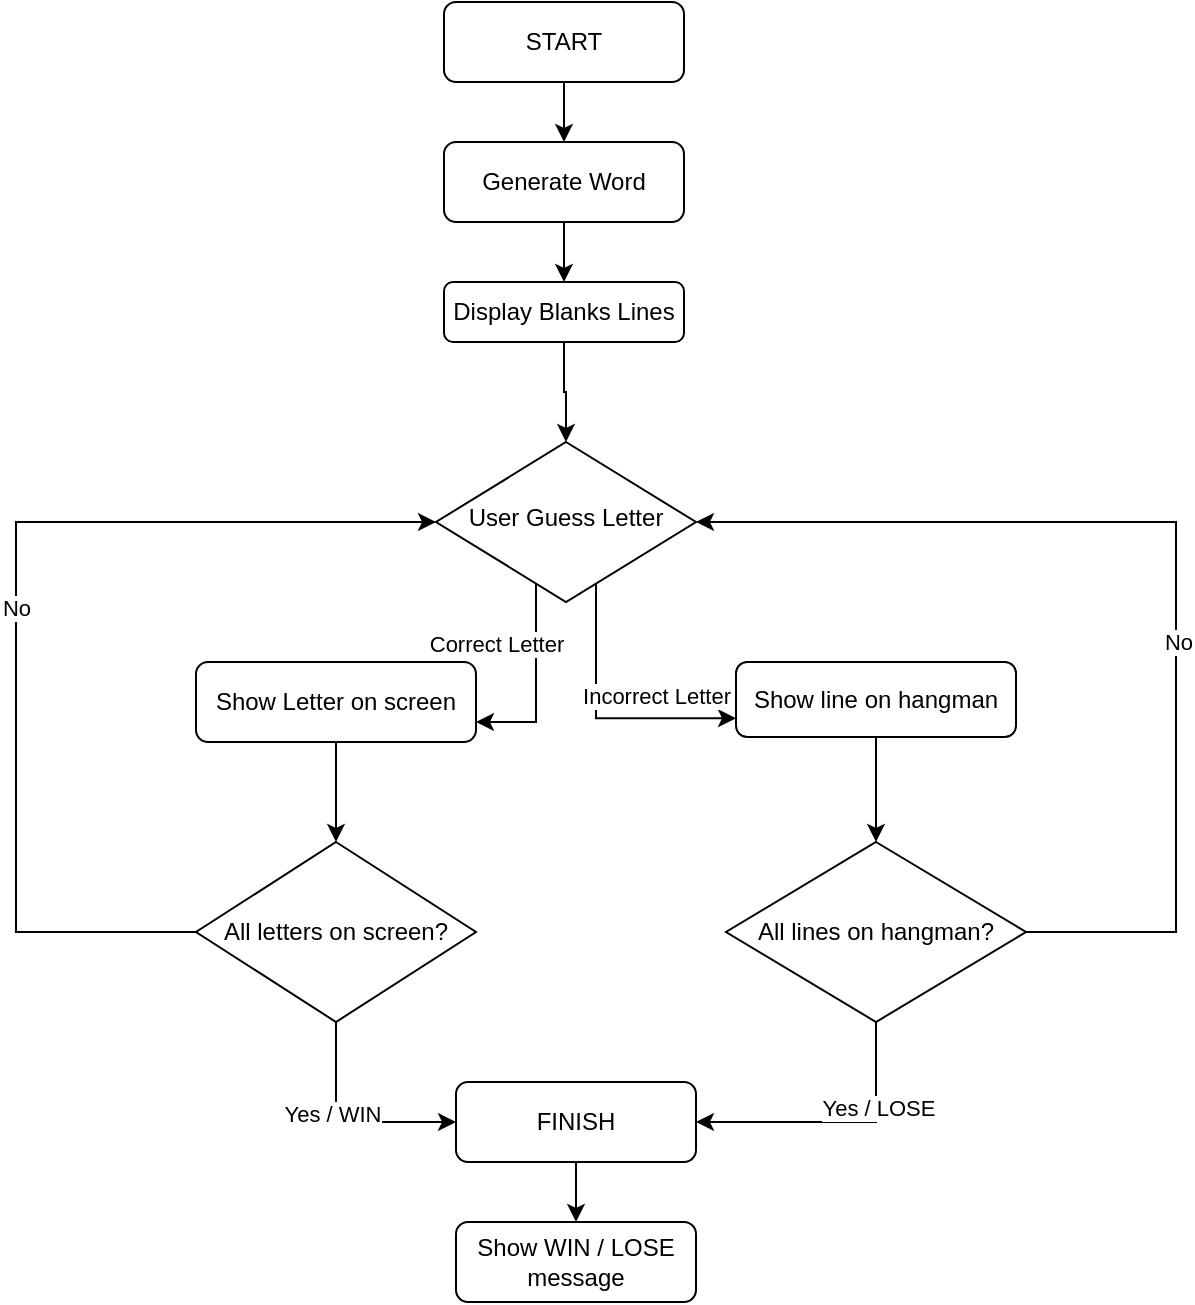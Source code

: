 <mxfile version="21.5.0" type="github">
  <diagram id="C5RBs43oDa-KdzZeNtuy" name="Page-1">
    <mxGraphModel dx="1140" dy="642" grid="1" gridSize="10" guides="1" tooltips="1" connect="1" arrows="1" fold="1" page="1" pageScale="1" pageWidth="827" pageHeight="1169" math="0" shadow="0">
      <root>
        <mxCell id="WIyWlLk6GJQsqaUBKTNV-0" />
        <mxCell id="WIyWlLk6GJQsqaUBKTNV-1" parent="WIyWlLk6GJQsqaUBKTNV-0" />
        <mxCell id="fR88isK8S-rahRLVel5g-33" style="edgeStyle=orthogonalEdgeStyle;rounded=0;orthogonalLoop=1;jettySize=auto;html=1;entryX=0.5;entryY=0;entryDx=0;entryDy=0;" edge="1" parent="WIyWlLk6GJQsqaUBKTNV-1" source="WIyWlLk6GJQsqaUBKTNV-3" target="fR88isK8S-rahRLVel5g-27">
          <mxGeometry relative="1" as="geometry" />
        </mxCell>
        <mxCell id="WIyWlLk6GJQsqaUBKTNV-3" value="START" style="rounded=1;whiteSpace=wrap;html=1;fontSize=12;glass=0;strokeWidth=1;shadow=0;" parent="WIyWlLk6GJQsqaUBKTNV-1" vertex="1">
          <mxGeometry x="354" y="20" width="120" height="40" as="geometry" />
        </mxCell>
        <mxCell id="fR88isK8S-rahRLVel5g-49" style="edgeStyle=orthogonalEdgeStyle;rounded=0;orthogonalLoop=1;jettySize=auto;html=1;entryX=1;entryY=0.75;entryDx=0;entryDy=0;" edge="1" parent="WIyWlLk6GJQsqaUBKTNV-1" source="WIyWlLk6GJQsqaUBKTNV-6" target="fR88isK8S-rahRLVel5g-6">
          <mxGeometry relative="1" as="geometry">
            <Array as="points">
              <mxPoint x="400" y="380" />
            </Array>
          </mxGeometry>
        </mxCell>
        <mxCell id="fR88isK8S-rahRLVel5g-52" value="Correct Letter" style="edgeLabel;html=1;align=center;verticalAlign=middle;resizable=0;points=[];" vertex="1" connectable="0" parent="fR88isK8S-rahRLVel5g-49">
          <mxGeometry x="-0.384" y="-1" relative="1" as="geometry">
            <mxPoint x="-19" y="-1" as="offset" />
          </mxGeometry>
        </mxCell>
        <mxCell id="fR88isK8S-rahRLVel5g-51" style="edgeStyle=orthogonalEdgeStyle;rounded=0;orthogonalLoop=1;jettySize=auto;html=1;entryX=0;entryY=0.75;entryDx=0;entryDy=0;" edge="1" parent="WIyWlLk6GJQsqaUBKTNV-1" source="WIyWlLk6GJQsqaUBKTNV-6" target="fR88isK8S-rahRLVel5g-10">
          <mxGeometry relative="1" as="geometry">
            <Array as="points">
              <mxPoint x="430" y="378" />
            </Array>
          </mxGeometry>
        </mxCell>
        <mxCell id="fR88isK8S-rahRLVel5g-53" value="Incorrect Letter" style="edgeLabel;html=1;align=center;verticalAlign=middle;resizable=0;points=[];" vertex="1" connectable="0" parent="fR88isK8S-rahRLVel5g-51">
          <mxGeometry x="-0.193" y="2" relative="1" as="geometry">
            <mxPoint x="28" as="offset" />
          </mxGeometry>
        </mxCell>
        <mxCell id="WIyWlLk6GJQsqaUBKTNV-6" value="User Guess Letter" style="rhombus;whiteSpace=wrap;html=1;shadow=0;fontFamily=Helvetica;fontSize=12;align=center;strokeWidth=1;spacing=6;spacingTop=-4;" parent="WIyWlLk6GJQsqaUBKTNV-1" vertex="1">
          <mxGeometry x="350" y="240" width="130" height="80" as="geometry" />
        </mxCell>
        <mxCell id="fR88isK8S-rahRLVel5g-41" style="edgeStyle=orthogonalEdgeStyle;rounded=0;orthogonalLoop=1;jettySize=auto;html=1;" edge="1" parent="WIyWlLk6GJQsqaUBKTNV-1" source="fR88isK8S-rahRLVel5g-10" target="fR88isK8S-rahRLVel5g-20">
          <mxGeometry relative="1" as="geometry" />
        </mxCell>
        <mxCell id="fR88isK8S-rahRLVel5g-10" value="Show line on hangman" style="rounded=1;whiteSpace=wrap;html=1;" vertex="1" parent="WIyWlLk6GJQsqaUBKTNV-1">
          <mxGeometry x="500" y="350" width="140" height="37.5" as="geometry" />
        </mxCell>
        <mxCell id="fR88isK8S-rahRLVel5g-42" style="edgeStyle=orthogonalEdgeStyle;rounded=0;orthogonalLoop=1;jettySize=auto;html=1;entryX=0;entryY=0.5;entryDx=0;entryDy=0;" edge="1" parent="WIyWlLk6GJQsqaUBKTNV-1" source="fR88isK8S-rahRLVel5g-13" target="fR88isK8S-rahRLVel5g-17">
          <mxGeometry relative="1" as="geometry">
            <Array as="points">
              <mxPoint x="300" y="580" />
            </Array>
          </mxGeometry>
        </mxCell>
        <mxCell id="fR88isK8S-rahRLVel5g-43" value="Yes / WIN" style="edgeLabel;html=1;align=center;verticalAlign=middle;resizable=0;points=[];" vertex="1" connectable="0" parent="fR88isK8S-rahRLVel5g-42">
          <mxGeometry x="-0.162" y="-2" relative="1" as="geometry">
            <mxPoint as="offset" />
          </mxGeometry>
        </mxCell>
        <mxCell id="fR88isK8S-rahRLVel5g-46" value="No" style="edgeStyle=orthogonalEdgeStyle;rounded=0;orthogonalLoop=1;jettySize=auto;html=1;entryX=0;entryY=0.5;entryDx=0;entryDy=0;" edge="1" parent="WIyWlLk6GJQsqaUBKTNV-1" source="fR88isK8S-rahRLVel5g-13" target="WIyWlLk6GJQsqaUBKTNV-6">
          <mxGeometry relative="1" as="geometry">
            <Array as="points">
              <mxPoint x="140" y="485" />
              <mxPoint x="140" y="280" />
            </Array>
          </mxGeometry>
        </mxCell>
        <mxCell id="fR88isK8S-rahRLVel5g-13" value="All letters on screen?" style="rhombus;whiteSpace=wrap;html=1;" vertex="1" parent="WIyWlLk6GJQsqaUBKTNV-1">
          <mxGeometry x="230" y="440" width="140" height="90" as="geometry" />
        </mxCell>
        <mxCell id="fR88isK8S-rahRLVel5g-54" style="edgeStyle=orthogonalEdgeStyle;rounded=0;orthogonalLoop=1;jettySize=auto;html=1;entryX=0.5;entryY=0;entryDx=0;entryDy=0;" edge="1" parent="WIyWlLk6GJQsqaUBKTNV-1" source="fR88isK8S-rahRLVel5g-17" target="fR88isK8S-rahRLVel5g-32">
          <mxGeometry relative="1" as="geometry" />
        </mxCell>
        <mxCell id="fR88isK8S-rahRLVel5g-17" value="FINISH" style="rounded=1;whiteSpace=wrap;html=1;" vertex="1" parent="WIyWlLk6GJQsqaUBKTNV-1">
          <mxGeometry x="360" y="560" width="120" height="40" as="geometry" />
        </mxCell>
        <mxCell id="fR88isK8S-rahRLVel5g-44" style="edgeStyle=orthogonalEdgeStyle;rounded=0;orthogonalLoop=1;jettySize=auto;html=1;" edge="1" parent="WIyWlLk6GJQsqaUBKTNV-1" source="fR88isK8S-rahRLVel5g-20">
          <mxGeometry relative="1" as="geometry">
            <mxPoint x="480" y="580" as="targetPoint" />
            <Array as="points">
              <mxPoint x="570" y="580" />
              <mxPoint x="480" y="580" />
            </Array>
          </mxGeometry>
        </mxCell>
        <mxCell id="fR88isK8S-rahRLVel5g-45" value="Yes / LOSE" style="edgeLabel;html=1;align=center;verticalAlign=middle;resizable=0;points=[];" vertex="1" connectable="0" parent="fR88isK8S-rahRLVel5g-44">
          <mxGeometry x="-0.385" y="1" relative="1" as="geometry">
            <mxPoint as="offset" />
          </mxGeometry>
        </mxCell>
        <mxCell id="fR88isK8S-rahRLVel5g-47" style="edgeStyle=orthogonalEdgeStyle;rounded=0;orthogonalLoop=1;jettySize=auto;html=1;entryX=1;entryY=0.5;entryDx=0;entryDy=0;" edge="1" parent="WIyWlLk6GJQsqaUBKTNV-1" source="fR88isK8S-rahRLVel5g-20" target="WIyWlLk6GJQsqaUBKTNV-6">
          <mxGeometry relative="1" as="geometry">
            <Array as="points">
              <mxPoint x="720" y="485" />
              <mxPoint x="720" y="280" />
            </Array>
          </mxGeometry>
        </mxCell>
        <mxCell id="fR88isK8S-rahRLVel5g-48" value="No" style="edgeLabel;html=1;align=center;verticalAlign=middle;resizable=0;points=[];" vertex="1" connectable="0" parent="fR88isK8S-rahRLVel5g-47">
          <mxGeometry x="-0.154" y="-1" relative="1" as="geometry">
            <mxPoint as="offset" />
          </mxGeometry>
        </mxCell>
        <mxCell id="fR88isK8S-rahRLVel5g-20" value="All lines on hangman?" style="rhombus;whiteSpace=wrap;html=1;" vertex="1" parent="WIyWlLk6GJQsqaUBKTNV-1">
          <mxGeometry x="495" y="440" width="150" height="90" as="geometry" />
        </mxCell>
        <mxCell id="fR88isK8S-rahRLVel5g-34" style="edgeStyle=orthogonalEdgeStyle;rounded=0;orthogonalLoop=1;jettySize=auto;html=1;entryX=0.5;entryY=0;entryDx=0;entryDy=0;" edge="1" parent="WIyWlLk6GJQsqaUBKTNV-1" source="fR88isK8S-rahRLVel5g-27" target="fR88isK8S-rahRLVel5g-29">
          <mxGeometry relative="1" as="geometry" />
        </mxCell>
        <mxCell id="fR88isK8S-rahRLVel5g-27" value="Generate Word" style="rounded=1;whiteSpace=wrap;html=1;" vertex="1" parent="WIyWlLk6GJQsqaUBKTNV-1">
          <mxGeometry x="354" y="90" width="120" height="40" as="geometry" />
        </mxCell>
        <mxCell id="fR88isK8S-rahRLVel5g-35" style="edgeStyle=orthogonalEdgeStyle;rounded=0;orthogonalLoop=1;jettySize=auto;html=1;" edge="1" parent="WIyWlLk6GJQsqaUBKTNV-1" source="fR88isK8S-rahRLVel5g-29" target="WIyWlLk6GJQsqaUBKTNV-6">
          <mxGeometry relative="1" as="geometry" />
        </mxCell>
        <mxCell id="fR88isK8S-rahRLVel5g-29" value="Display Blanks Lines" style="rounded=1;whiteSpace=wrap;html=1;" vertex="1" parent="WIyWlLk6GJQsqaUBKTNV-1">
          <mxGeometry x="354" y="160" width="120" height="30" as="geometry" />
        </mxCell>
        <mxCell id="fR88isK8S-rahRLVel5g-40" style="edgeStyle=orthogonalEdgeStyle;rounded=0;orthogonalLoop=1;jettySize=auto;html=1;entryX=0.5;entryY=0;entryDx=0;entryDy=0;" edge="1" parent="WIyWlLk6GJQsqaUBKTNV-1" source="fR88isK8S-rahRLVel5g-6" target="fR88isK8S-rahRLVel5g-13">
          <mxGeometry relative="1" as="geometry" />
        </mxCell>
        <mxCell id="fR88isK8S-rahRLVel5g-6" value="Show Letter on screen" style="rounded=1;whiteSpace=wrap;html=1;" vertex="1" parent="WIyWlLk6GJQsqaUBKTNV-1">
          <mxGeometry x="230" y="350" width="140" height="40" as="geometry" />
        </mxCell>
        <mxCell id="fR88isK8S-rahRLVel5g-32" value="Show WIN / LOSE message" style="rounded=1;whiteSpace=wrap;html=1;" vertex="1" parent="WIyWlLk6GJQsqaUBKTNV-1">
          <mxGeometry x="360" y="630" width="120" height="40" as="geometry" />
        </mxCell>
      </root>
    </mxGraphModel>
  </diagram>
</mxfile>
